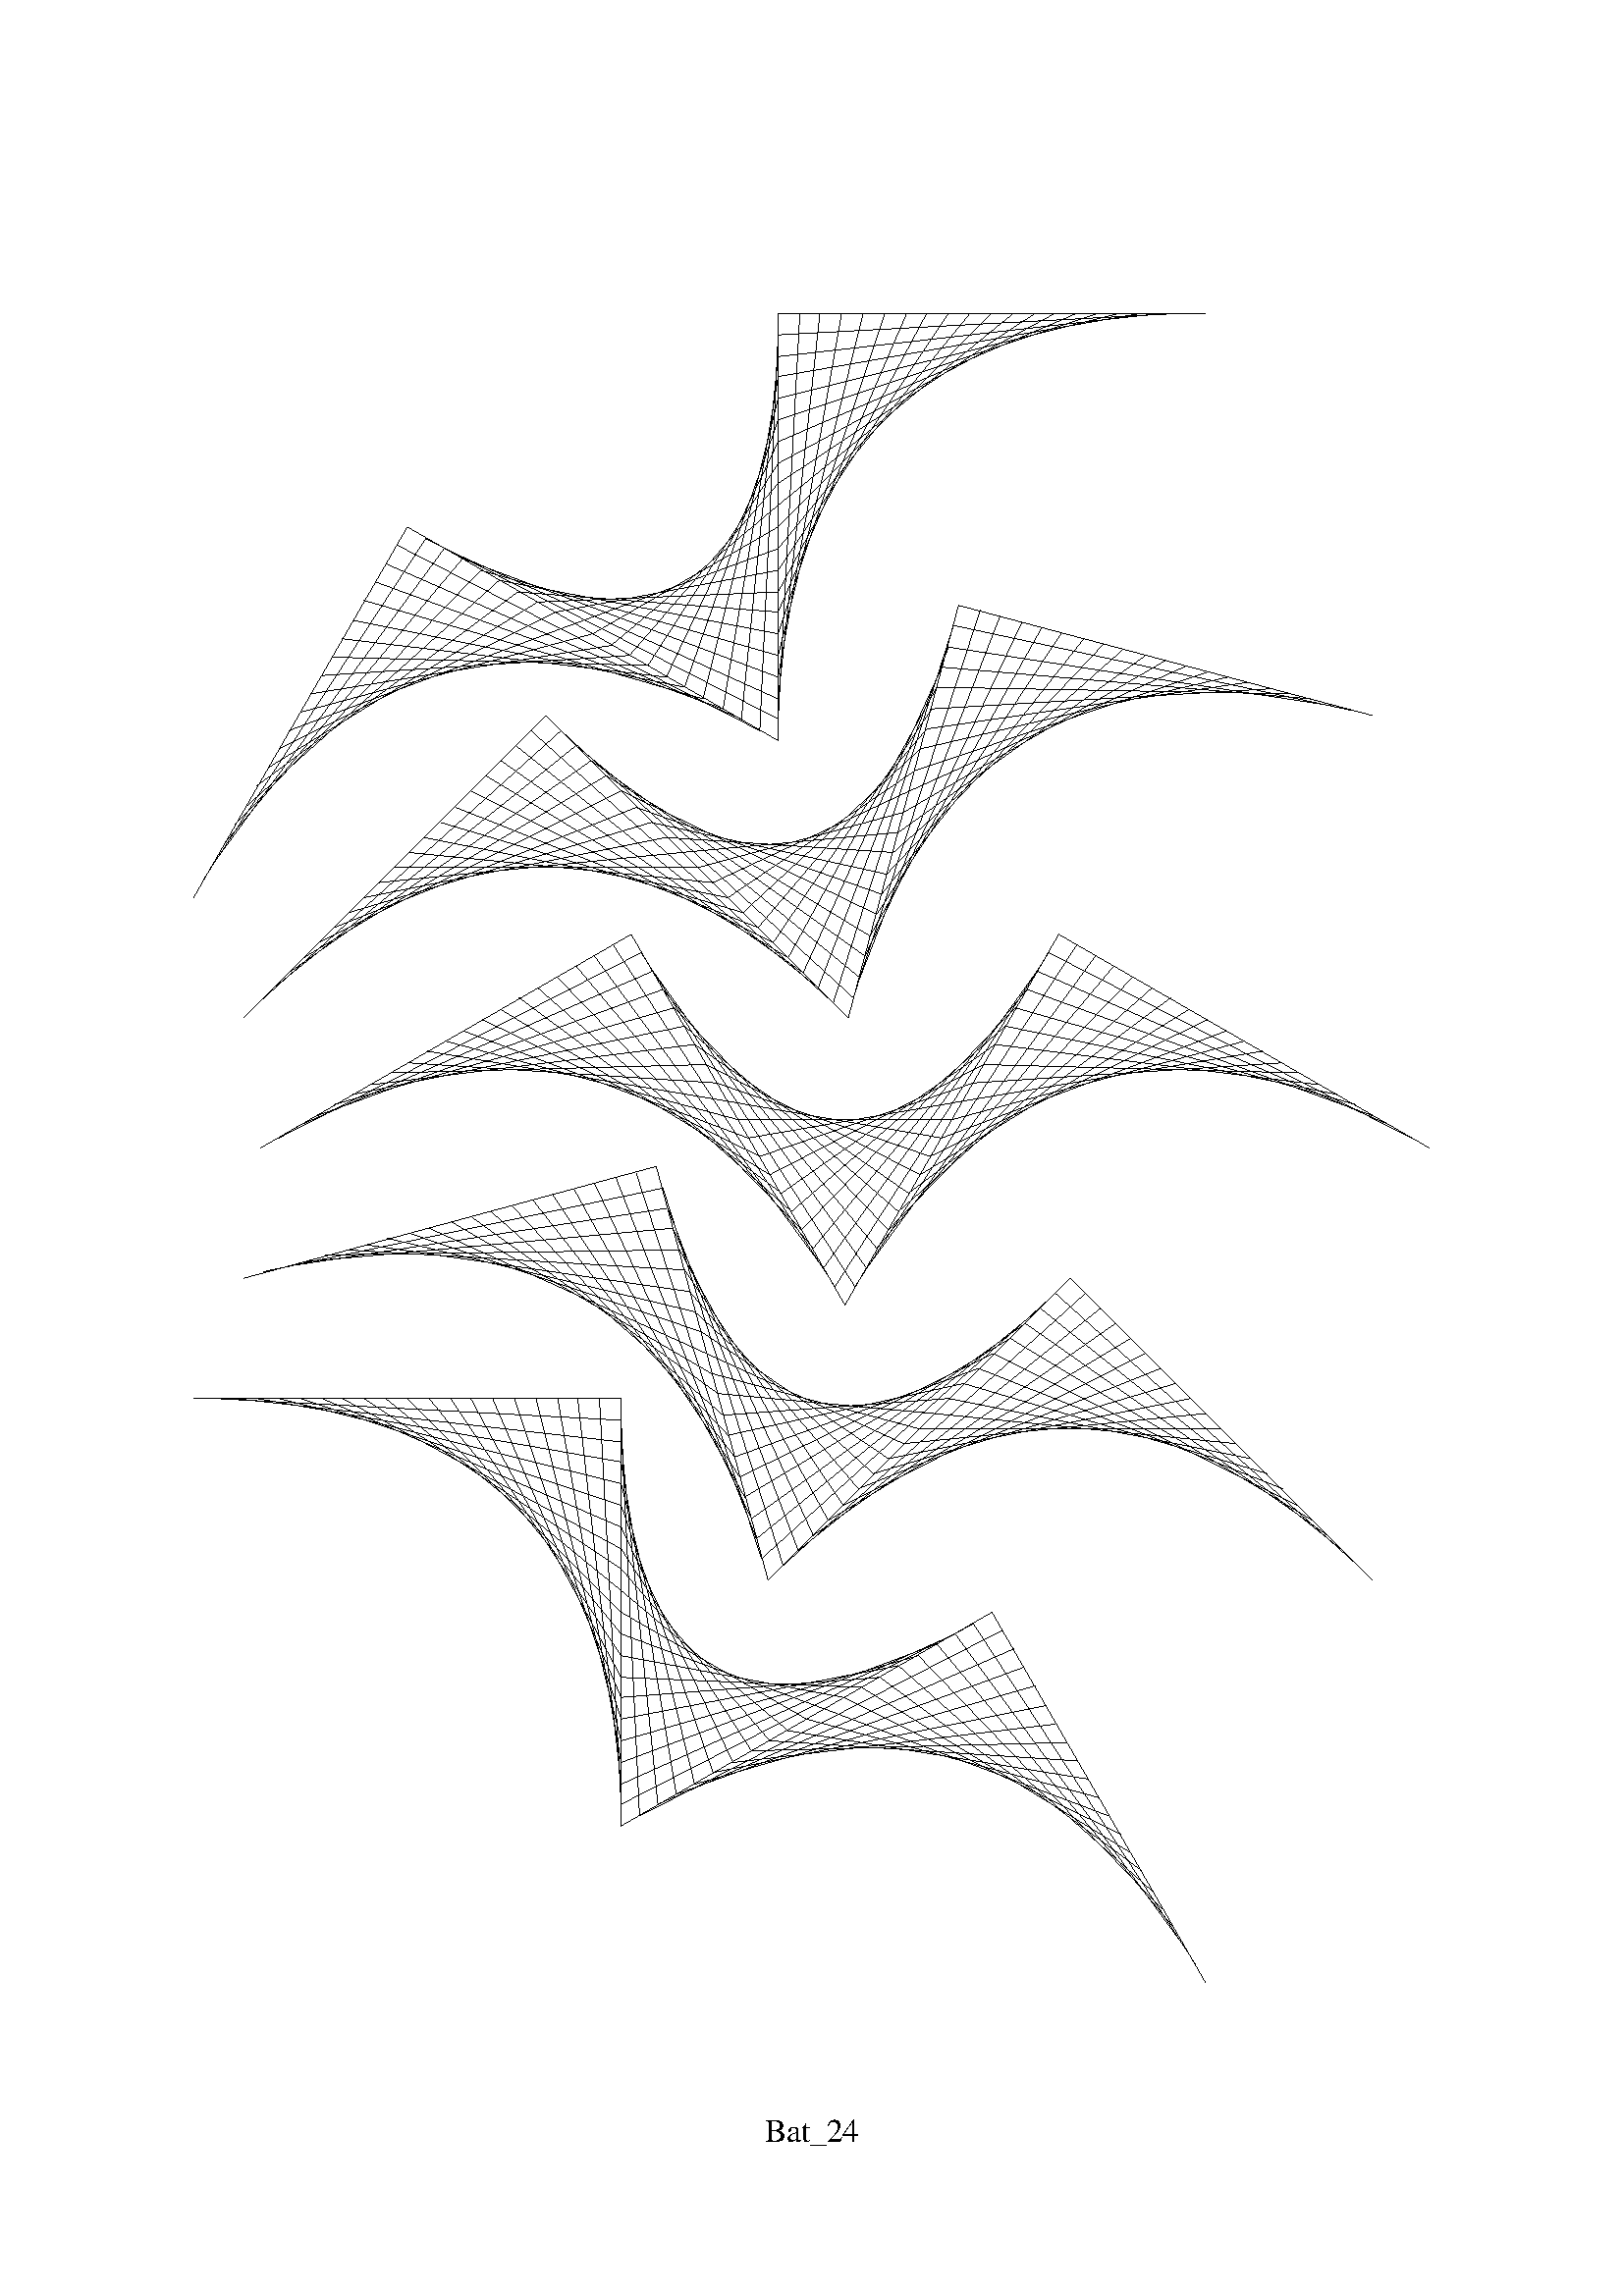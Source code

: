 %!PS-Adobe-3.0
%%DocumentData: Clean7Bit
%%BoundingBox: 0 0 595 842 
%%EndComments

<</PageSize [ 595 842 ]>> setpagedevice 

%%Page: "Bat_24" 1
gsave
/Times-Roman 12 selectfont
297.638 56.693 moveto (Bat_24) dup stringwidth pop neg 2 div 0 rmoveto show
% /allnets [[[0.866 -0.5] [0.738 -0.278] [0.516 -0.406] [0.516 -0.15] [0.26 -0.15] [0.966 -0.259] [0.785 -0.078] [0.604 -0.259] [0.537 -0.011] [0.29 -0.078] [1.0 0.0] [0.778 0.128] [0.65 -0.094] [0.522 0.128] [0.3 0.0] [0.966 0.259] [0.718 0.325] [0.652 0.078] [0.471 0.259] [0.29 0.078] [0.866 0.5] [0.61 0.5] [0.61 0.244] [0.388 0.372] [0.26 0.15]] [[1 2 3 << >>] [4 3 2 << >>] [3 4 5 << >>] [6 7 8 << >>] [9 8 7 << >>] [8 9 10 << >>] [11 12 13 << >>] [14 13 12 << >>] [13 14 15 << >>] [16 17 18 << >>] [19 18 17 << >>] [18 19 20 << >>] [21 22 23 << >>] [24 23 22 << >>] [23 24 25 << >>]]] def
-88.231 421.0 translate 612.365 dup scale 
0.0 setlinewidth 
0.866 -0.5 moveto 0.738 -0.278 lineto stroke
0.86 -0.489 moveto 0.727 -0.285 lineto stroke
0.853 -0.478 moveto 0.716 -0.291 lineto stroke
0.847 -0.467 moveto 0.705 -0.297 lineto stroke
0.84 -0.456 moveto 0.694 -0.304 lineto stroke
0.834 -0.445 moveto 0.682 -0.31 lineto stroke
0.828 -0.433 moveto 0.671 -0.317 lineto stroke
0.821 -0.422 moveto 0.66 -0.323 lineto stroke
0.815 -0.411 moveto 0.649 -0.329 lineto stroke
0.808 -0.4 moveto 0.638 -0.336 lineto stroke
0.802 -0.389 moveto 0.627 -0.342 lineto stroke
0.796 -0.378 moveto 0.616 -0.349 lineto stroke
0.789 -0.367 moveto 0.605 -0.355 lineto stroke
0.783 -0.356 moveto 0.594 -0.361 lineto stroke
0.776 -0.345 moveto 0.583 -0.368 lineto stroke
0.77 -0.334 moveto 0.571 -0.374 lineto stroke
0.764 -0.322 moveto 0.56 -0.381 lineto stroke
0.757 -0.311 moveto 0.549 -0.387 lineto stroke
0.751 -0.3 moveto 0.538 -0.393 lineto stroke
0.744 -0.289 moveto 0.527 -0.4 lineto stroke
0.738 -0.278 moveto 0.516 -0.406 lineto stroke
0.516 -0.15 moveto 0.516 -0.406 lineto stroke
0.516 -0.163 moveto 0.527 -0.4 lineto stroke
0.516 -0.176 moveto 0.538 -0.393 lineto stroke
0.516 -0.188 moveto 0.549 -0.387 lineto stroke
0.516 -0.201 moveto 0.56 -0.381 lineto stroke
0.516 -0.214 moveto 0.571 -0.374 lineto stroke
0.516 -0.227 moveto 0.583 -0.368 lineto stroke
0.516 -0.24 moveto 0.594 -0.361 lineto stroke
0.516 -0.252 moveto 0.605 -0.355 lineto stroke
0.516 -0.265 moveto 0.616 -0.349 lineto stroke
0.516 -0.278 moveto 0.627 -0.342 lineto stroke
0.516 -0.291 moveto 0.638 -0.336 lineto stroke
0.516 -0.304 moveto 0.649 -0.329 lineto stroke
0.516 -0.317 moveto 0.66 -0.323 lineto stroke
0.516 -0.329 moveto 0.671 -0.317 lineto stroke
0.516 -0.342 moveto 0.682 -0.31 lineto stroke
0.516 -0.355 moveto 0.694 -0.304 lineto stroke
0.516 -0.368 moveto 0.705 -0.297 lineto stroke
0.516 -0.381 moveto 0.716 -0.291 lineto stroke
0.516 -0.393 moveto 0.727 -0.285 lineto stroke
0.516 -0.406 moveto 0.738 -0.278 lineto stroke
0.516 -0.406 moveto 0.516 -0.15 lineto stroke
0.516 -0.393 moveto 0.503 -0.15 lineto stroke
0.516 -0.381 moveto 0.49 -0.15 lineto stroke
0.516 -0.368 moveto 0.478 -0.15 lineto stroke
0.516 -0.355 moveto 0.465 -0.15 lineto stroke
0.516 -0.342 moveto 0.452 -0.15 lineto stroke
0.516 -0.329 moveto 0.439 -0.15 lineto stroke
0.516 -0.317 moveto 0.426 -0.15 lineto stroke
0.516 -0.304 moveto 0.414 -0.15 lineto stroke
0.516 -0.291 moveto 0.401 -0.15 lineto stroke
0.516 -0.278 moveto 0.388 -0.15 lineto stroke
0.516 -0.265 moveto 0.375 -0.15 lineto stroke
0.516 -0.252 moveto 0.362 -0.15 lineto stroke
0.516 -0.24 moveto 0.349 -0.15 lineto stroke
0.516 -0.227 moveto 0.337 -0.15 lineto stroke
0.516 -0.214 moveto 0.324 -0.15 lineto stroke
0.516 -0.201 moveto 0.311 -0.15 lineto stroke
0.516 -0.188 moveto 0.298 -0.15 lineto stroke
0.516 -0.176 moveto 0.285 -0.15 lineto stroke
0.516 -0.163 moveto 0.273 -0.15 lineto stroke
0.516 -0.15 moveto 0.26 -0.15 lineto stroke
0.966 -0.259 moveto 0.785 -0.078 lineto stroke
0.957 -0.25 moveto 0.776 -0.087 lineto stroke
0.948 -0.241 moveto 0.767 -0.096 lineto stroke
0.939 -0.232 moveto 0.758 -0.105 lineto stroke
0.93 -0.223 moveto 0.749 -0.114 lineto stroke
0.921 -0.214 moveto 0.739 -0.123 lineto stroke
0.912 -0.204 moveto 0.73 -0.132 lineto stroke
0.903 -0.195 moveto 0.721 -0.141 lineto stroke
0.893 -0.186 moveto 0.712 -0.15 lineto stroke
0.884 -0.177 moveto 0.703 -0.159 lineto stroke
0.875 -0.168 moveto 0.694 -0.168 lineto stroke
0.866 -0.159 moveto 0.685 -0.177 lineto stroke
0.857 -0.15 moveto 0.676 -0.186 lineto stroke
0.848 -0.141 moveto 0.667 -0.195 lineto stroke
0.839 -0.132 moveto 0.658 -0.204 lineto stroke
0.83 -0.123 moveto 0.649 -0.214 lineto stroke
0.821 -0.114 moveto 0.64 -0.223 lineto stroke
0.812 -0.105 moveto 0.631 -0.232 lineto stroke
0.803 -0.096 moveto 0.622 -0.241 lineto stroke
0.794 -0.087 moveto 0.613 -0.25 lineto stroke
0.785 -0.078 moveto 0.604 -0.259 lineto stroke
0.537 -0.011 moveto 0.604 -0.259 lineto stroke
0.541 -0.024 moveto 0.613 -0.25 lineto stroke
0.544 -0.036 moveto 0.622 -0.241 lineto stroke
0.547 -0.048 moveto 0.631 -0.232 lineto stroke
0.551 -0.061 moveto 0.64 -0.223 lineto stroke
0.554 -0.073 moveto 0.649 -0.214 lineto stroke
0.557 -0.086 moveto 0.658 -0.204 lineto stroke
0.56 -0.098 moveto 0.667 -0.195 lineto stroke
0.564 -0.11 moveto 0.676 -0.186 lineto stroke
0.567 -0.123 moveto 0.685 -0.177 lineto stroke
0.57 -0.135 moveto 0.694 -0.168 lineto stroke
0.574 -0.147 moveto 0.703 -0.159 lineto stroke
0.577 -0.16 moveto 0.712 -0.15 lineto stroke
0.58 -0.172 moveto 0.721 -0.141 lineto stroke
0.584 -0.185 moveto 0.73 -0.132 lineto stroke
0.587 -0.197 moveto 0.739 -0.123 lineto stroke
0.59 -0.209 moveto 0.749 -0.114 lineto stroke
0.594 -0.222 moveto 0.758 -0.105 lineto stroke
0.597 -0.234 moveto 0.767 -0.096 lineto stroke
0.6 -0.246 moveto 0.776 -0.087 lineto stroke
0.604 -0.259 moveto 0.785 -0.078 lineto stroke
0.604 -0.259 moveto 0.537 -0.011 lineto stroke
0.6 -0.246 moveto 0.525 -0.015 lineto stroke
0.597 -0.234 moveto 0.513 -0.018 lineto stroke
0.594 -0.222 moveto 0.5 -0.021 lineto stroke
0.59 -0.209 moveto 0.488 -0.025 lineto stroke
0.587 -0.197 moveto 0.475 -0.028 lineto stroke
0.584 -0.185 moveto 0.463 -0.031 lineto stroke
0.58 -0.172 moveto 0.451 -0.035 lineto stroke
0.577 -0.16 moveto 0.438 -0.038 lineto stroke
0.574 -0.147 moveto 0.426 -0.041 lineto stroke
0.57 -0.135 moveto 0.414 -0.044 lineto stroke
0.567 -0.123 moveto 0.401 -0.048 lineto stroke
0.564 -0.11 moveto 0.389 -0.051 lineto stroke
0.56 -0.098 moveto 0.376 -0.054 lineto stroke
0.557 -0.086 moveto 0.364 -0.058 lineto stroke
0.554 -0.073 moveto 0.352 -0.061 lineto stroke
0.551 -0.061 moveto 0.339 -0.064 lineto stroke
0.547 -0.048 moveto 0.327 -0.068 lineto stroke
0.544 -0.036 moveto 0.315 -0.071 lineto stroke
0.541 -0.024 moveto 0.302 -0.074 lineto stroke
0.537 -0.011 moveto 0.29 -0.078 lineto stroke
1.0 0.0 moveto 0.778 0.128 lineto stroke
0.989 0.006 moveto 0.772 0.117 lineto stroke
0.978 0.013 moveto 0.765 0.106 lineto stroke
0.967 0.019 moveto 0.759 0.095 lineto stroke
0.956 0.026 moveto 0.752 0.084 lineto stroke
0.945 0.032 moveto 0.746 0.073 lineto stroke
0.933 0.038 moveto 0.74 0.062 lineto stroke
0.922 0.045 moveto 0.733 0.05 lineto stroke
0.911 0.051 moveto 0.727 0.039 lineto stroke
0.9 0.058 moveto 0.72 0.028 lineto stroke
0.889 0.064 moveto 0.714 0.017 lineto stroke
0.878 0.07 moveto 0.708 0.006 lineto stroke
0.867 0.077 moveto 0.701 -0.005 lineto stroke
0.856 0.083 moveto 0.695 -0.016 lineto stroke
0.845 0.09 moveto 0.688 -0.027 lineto stroke
0.834 0.096 moveto 0.682 -0.038 lineto stroke
0.822 0.102 moveto 0.676 -0.049 lineto stroke
0.811 0.109 moveto 0.669 -0.06 lineto stroke
0.8 0.115 moveto 0.663 -0.072 lineto stroke
0.789 0.122 moveto 0.656 -0.083 lineto stroke
0.778 0.128 moveto 0.65 -0.094 lineto stroke
0.522 0.128 moveto 0.65 -0.094 lineto stroke
0.528 0.117 moveto 0.656 -0.083 lineto stroke
0.535 0.106 moveto 0.663 -0.072 lineto stroke
0.541 0.095 moveto 0.669 -0.06 lineto stroke
0.548 0.084 moveto 0.676 -0.049 lineto stroke
0.554 0.073 moveto 0.682 -0.038 lineto stroke
0.56 0.062 moveto 0.688 -0.027 lineto stroke
0.567 0.05 moveto 0.695 -0.016 lineto stroke
0.573 0.039 moveto 0.701 -0.005 lineto stroke
0.58 0.028 moveto 0.708 0.006 lineto stroke
0.586 0.017 moveto 0.714 0.017 lineto stroke
0.592 0.006 moveto 0.72 0.028 lineto stroke
0.599 -0.005 moveto 0.727 0.039 lineto stroke
0.605 -0.016 moveto 0.733 0.05 lineto stroke
0.612 -0.027 moveto 0.74 0.062 lineto stroke
0.618 -0.038 moveto 0.746 0.073 lineto stroke
0.624 -0.049 moveto 0.752 0.084 lineto stroke
0.631 -0.06 moveto 0.759 0.095 lineto stroke
0.637 -0.072 moveto 0.765 0.106 lineto stroke
0.644 -0.083 moveto 0.772 0.117 lineto stroke
0.65 -0.094 moveto 0.778 0.128 lineto stroke
0.65 -0.094 moveto 0.522 0.128 lineto stroke
0.644 -0.083 moveto 0.511 0.122 lineto stroke
0.637 -0.072 moveto 0.5 0.115 lineto stroke
0.631 -0.06 moveto 0.489 0.109 lineto stroke
0.624 -0.049 moveto 0.478 0.102 lineto stroke
0.618 -0.038 moveto 0.466 0.096 lineto stroke
0.612 -0.027 moveto 0.455 0.09 lineto stroke
0.605 -0.016 moveto 0.444 0.083 lineto stroke
0.599 -0.005 moveto 0.433 0.077 lineto stroke
0.592 0.006 moveto 0.422 0.07 lineto stroke
0.586 0.017 moveto 0.411 0.064 lineto stroke
0.58 0.028 moveto 0.4 0.058 lineto stroke
0.573 0.039 moveto 0.389 0.051 lineto stroke
0.567 0.05 moveto 0.378 0.045 lineto stroke
0.56 0.062 moveto 0.367 0.038 lineto stroke
0.554 0.073 moveto 0.355 0.032 lineto stroke
0.548 0.084 moveto 0.344 0.026 lineto stroke
0.541 0.095 moveto 0.333 0.019 lineto stroke
0.535 0.106 moveto 0.322 0.013 lineto stroke
0.528 0.117 moveto 0.311 0.006 lineto stroke
0.522 0.128 moveto 0.3 0.0 lineto stroke
0.966 0.259 moveto 0.718 0.325 lineto stroke
0.954 0.262 moveto 0.715 0.313 lineto stroke
0.941 0.265 moveto 0.712 0.3 lineto stroke
0.929 0.269 moveto 0.708 0.288 lineto stroke
0.916 0.272 moveto 0.705 0.276 lineto stroke
0.904 0.275 moveto 0.702 0.263 lineto stroke
0.892 0.279 moveto 0.699 0.251 lineto stroke
0.879 0.282 moveto 0.695 0.239 lineto stroke
0.867 0.285 moveto 0.692 0.226 lineto stroke
0.855 0.289 moveto 0.689 0.214 lineto stroke
0.842 0.292 moveto 0.685 0.201 lineto stroke
0.83 0.295 moveto 0.682 0.189 lineto stroke
0.817 0.299 moveto 0.679 0.177 lineto stroke
0.805 0.302 moveto 0.675 0.164 lineto stroke
0.793 0.305 moveto 0.672 0.152 lineto stroke
0.78 0.309 moveto 0.669 0.14 lineto stroke
0.768 0.312 moveto 0.665 0.127 lineto stroke
0.756 0.315 moveto 0.662 0.115 lineto stroke
0.743 0.319 moveto 0.659 0.102 lineto stroke
0.731 0.322 moveto 0.655 0.09 lineto stroke
0.718 0.325 moveto 0.652 0.078 lineto stroke
0.471 0.259 moveto 0.652 0.078 lineto stroke
0.48 0.25 moveto 0.655 0.09 lineto stroke
0.489 0.241 moveto 0.659 0.102 lineto stroke
0.498 0.232 moveto 0.662 0.115 lineto stroke
0.507 0.223 moveto 0.665 0.127 lineto stroke
0.516 0.214 moveto 0.669 0.14 lineto stroke
0.525 0.204 moveto 0.672 0.152 lineto stroke
0.534 0.195 moveto 0.675 0.164 lineto stroke
0.543 0.186 moveto 0.679 0.177 lineto stroke
0.552 0.177 moveto 0.682 0.189 lineto stroke
0.562 0.168 moveto 0.685 0.201 lineto stroke
0.571 0.159 moveto 0.689 0.214 lineto stroke
0.58 0.15 moveto 0.692 0.226 lineto stroke
0.589 0.141 moveto 0.695 0.239 lineto stroke
0.598 0.132 moveto 0.699 0.251 lineto stroke
0.607 0.123 moveto 0.702 0.263 lineto stroke
0.616 0.114 moveto 0.705 0.276 lineto stroke
0.625 0.105 moveto 0.708 0.288 lineto stroke
0.634 0.096 moveto 0.712 0.3 lineto stroke
0.643 0.087 moveto 0.715 0.313 lineto stroke
0.652 0.078 moveto 0.718 0.325 lineto stroke
0.652 0.078 moveto 0.471 0.259 lineto stroke
0.643 0.087 moveto 0.462 0.25 lineto stroke
0.634 0.096 moveto 0.453 0.241 lineto stroke
0.625 0.105 moveto 0.444 0.232 lineto stroke
0.616 0.114 moveto 0.435 0.223 lineto stroke
0.607 0.123 moveto 0.426 0.214 lineto stroke
0.598 0.132 moveto 0.417 0.204 lineto stroke
0.589 0.141 moveto 0.408 0.195 lineto stroke
0.58 0.15 moveto 0.398 0.186 lineto stroke
0.571 0.159 moveto 0.389 0.177 lineto stroke
0.562 0.168 moveto 0.38 0.168 lineto stroke
0.552 0.177 moveto 0.371 0.159 lineto stroke
0.543 0.186 moveto 0.362 0.15 lineto stroke
0.534 0.195 moveto 0.353 0.141 lineto stroke
0.525 0.204 moveto 0.344 0.132 lineto stroke
0.516 0.214 moveto 0.335 0.123 lineto stroke
0.507 0.223 moveto 0.326 0.114 lineto stroke
0.498 0.232 moveto 0.317 0.105 lineto stroke
0.489 0.241 moveto 0.308 0.096 lineto stroke
0.48 0.25 moveto 0.299 0.087 lineto stroke
0.471 0.259 moveto 0.29 0.078 lineto stroke
0.866 0.5 moveto 0.61 0.5 lineto stroke
0.853 0.5 moveto 0.61 0.487 lineto stroke
0.84 0.5 moveto 0.61 0.474 lineto stroke
0.828 0.5 moveto 0.61 0.462 lineto stroke
0.815 0.5 moveto 0.61 0.449 lineto stroke
0.802 0.5 moveto 0.61 0.436 lineto stroke
0.789 0.5 moveto 0.61 0.423 lineto stroke
0.776 0.5 moveto 0.61 0.41 lineto stroke
0.764 0.5 moveto 0.61 0.398 lineto stroke
0.751 0.5 moveto 0.61 0.385 lineto stroke
0.738 0.5 moveto 0.61 0.372 lineto stroke
0.725 0.5 moveto 0.61 0.359 lineto stroke
0.712 0.5 moveto 0.61 0.346 lineto stroke
0.699 0.5 moveto 0.61 0.333 lineto stroke
0.687 0.5 moveto 0.61 0.321 lineto stroke
0.674 0.5 moveto 0.61 0.308 lineto stroke
0.661 0.5 moveto 0.61 0.295 lineto stroke
0.648 0.5 moveto 0.61 0.282 lineto stroke
0.635 0.5 moveto 0.61 0.269 lineto stroke
0.623 0.5 moveto 0.61 0.257 lineto stroke
0.61 0.5 moveto 0.61 0.244 lineto stroke
0.388 0.372 moveto 0.61 0.244 lineto stroke
0.399 0.365 moveto 0.61 0.257 lineto stroke
0.41 0.359 moveto 0.61 0.269 lineto stroke
0.421 0.353 moveto 0.61 0.282 lineto stroke
0.432 0.346 moveto 0.61 0.295 lineto stroke
0.443 0.34 moveto 0.61 0.308 lineto stroke
0.454 0.333 moveto 0.61 0.321 lineto stroke
0.466 0.327 moveto 0.61 0.333 lineto stroke
0.477 0.321 moveto 0.61 0.346 lineto stroke
0.488 0.314 moveto 0.61 0.359 lineto stroke
0.499 0.308 moveto 0.61 0.372 lineto stroke
0.51 0.301 moveto 0.61 0.385 lineto stroke
0.521 0.295 moveto 0.61 0.398 lineto stroke
0.532 0.289 moveto 0.61 0.41 lineto stroke
0.543 0.282 moveto 0.61 0.423 lineto stroke
0.554 0.276 moveto 0.61 0.436 lineto stroke
0.565 0.269 moveto 0.61 0.449 lineto stroke
0.577 0.263 moveto 0.61 0.462 lineto stroke
0.588 0.257 moveto 0.61 0.474 lineto stroke
0.599 0.25 moveto 0.61 0.487 lineto stroke
0.61 0.244 moveto 0.61 0.5 lineto stroke
0.61 0.244 moveto 0.388 0.372 lineto stroke
0.599 0.25 moveto 0.382 0.361 lineto stroke
0.588 0.257 moveto 0.375 0.35 lineto stroke
0.577 0.263 moveto 0.369 0.339 lineto stroke
0.565 0.269 moveto 0.362 0.328 lineto stroke
0.554 0.276 moveto 0.356 0.316 lineto stroke
0.543 0.282 moveto 0.349 0.305 lineto stroke
0.532 0.289 moveto 0.343 0.294 lineto stroke
0.521 0.295 moveto 0.337 0.283 lineto stroke
0.51 0.301 moveto 0.33 0.272 lineto stroke
0.499 0.308 moveto 0.324 0.261 lineto stroke
0.488 0.314 moveto 0.317 0.25 lineto stroke
0.477 0.321 moveto 0.311 0.239 lineto stroke
0.466 0.327 moveto 0.305 0.228 lineto stroke
0.454 0.333 moveto 0.298 0.217 lineto stroke
0.443 0.34 moveto 0.292 0.205 lineto stroke
0.432 0.346 moveto 0.285 0.194 lineto stroke
0.421 0.353 moveto 0.279 0.183 lineto stroke
0.41 0.359 moveto 0.273 0.172 lineto stroke
0.399 0.365 moveto 0.266 0.161 lineto stroke
0.388 0.372 moveto 0.26 0.15 lineto stroke
showpage grestore
%%EndPage: "Bat_24" 1
